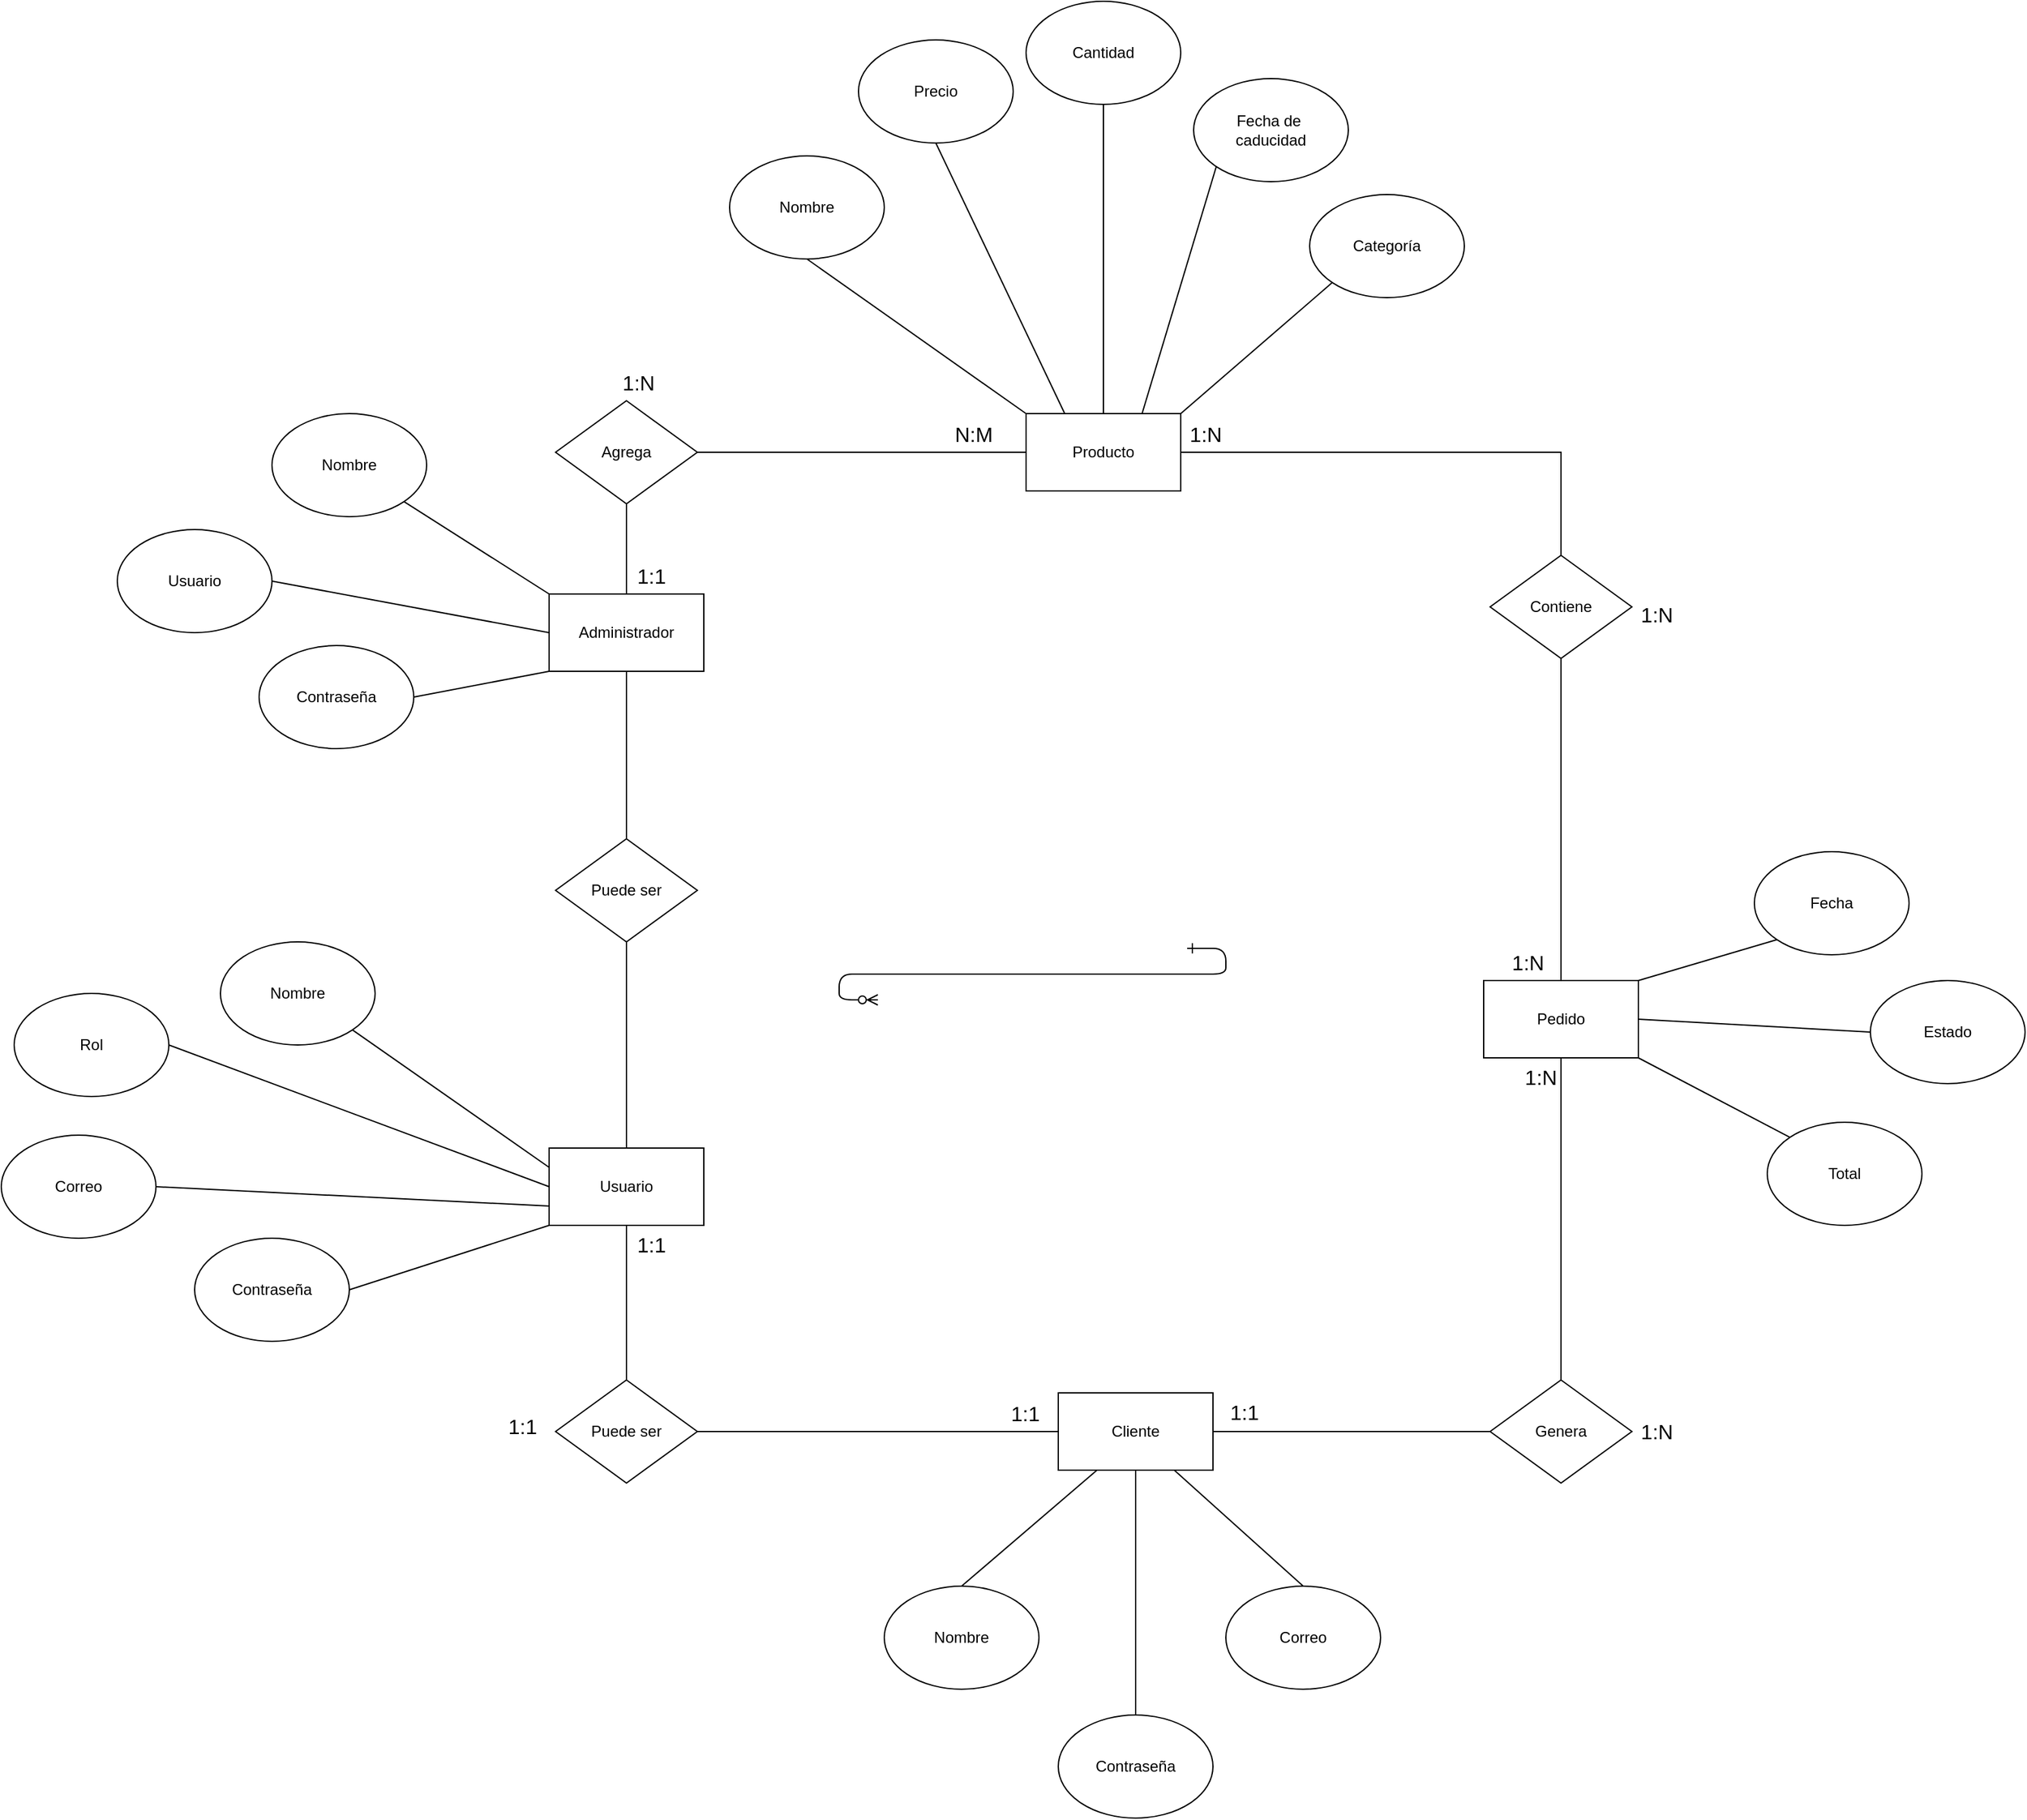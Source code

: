 <mxfile version="26.2.3">
  <diagram id="R2lEEEUBdFMjLlhIrx00" name="Page-1">
    <mxGraphModel dx="2240" dy="2350" grid="1" gridSize="10" guides="1" tooltips="1" connect="1" arrows="1" fold="1" page="1" pageScale="1" pageWidth="850" pageHeight="1100" math="0" shadow="0" extFonts="Permanent Marker^https://fonts.googleapis.com/css?family=Permanent+Marker">
      <root>
        <mxCell id="0" />
        <mxCell id="1" parent="0" />
        <mxCell id="C-vyLk0tnHw3VtMMgP7b-12" value="" style="edgeStyle=entityRelationEdgeStyle;endArrow=ERzeroToMany;startArrow=ERone;endFill=1;startFill=0;" parent="1" target="C-vyLk0tnHw3VtMMgP7b-17" edge="1">
          <mxGeometry width="100" height="100" relative="1" as="geometry">
            <mxPoint x="700" y="165" as="sourcePoint" />
            <mxPoint x="460" y="205" as="targetPoint" />
          </mxGeometry>
        </mxCell>
        <mxCell id="_R7zqvbn6KATP0oBW9_8-1" value="Cliente" style="rounded=0;whiteSpace=wrap;html=1;" vertex="1" parent="1">
          <mxGeometry x="600" y="510" width="120" height="60" as="geometry" />
        </mxCell>
        <mxCell id="_R7zqvbn6KATP0oBW9_8-2" value="Pedido" style="rounded=0;whiteSpace=wrap;html=1;" vertex="1" parent="1">
          <mxGeometry x="930" y="190" width="120" height="60" as="geometry" />
        </mxCell>
        <mxCell id="_R7zqvbn6KATP0oBW9_8-3" value="Administrador" style="rounded=0;whiteSpace=wrap;html=1;" vertex="1" parent="1">
          <mxGeometry x="205" y="-110" width="120" height="60" as="geometry" />
        </mxCell>
        <mxCell id="_R7zqvbn6KATP0oBW9_8-4" value="Producto" style="rounded=0;whiteSpace=wrap;html=1;" vertex="1" parent="1">
          <mxGeometry x="575" y="-250" width="120" height="60" as="geometry" />
        </mxCell>
        <mxCell id="_R7zqvbn6KATP0oBW9_8-5" value="Usuario" style="rounded=0;whiteSpace=wrap;html=1;" vertex="1" parent="1">
          <mxGeometry x="205" y="320" width="120" height="60" as="geometry" />
        </mxCell>
        <mxCell id="_R7zqvbn6KATP0oBW9_8-6" value="Genera" style="rhombus;whiteSpace=wrap;html=1;" vertex="1" parent="1">
          <mxGeometry x="935" y="500" width="110" height="80" as="geometry" />
        </mxCell>
        <mxCell id="_R7zqvbn6KATP0oBW9_8-8" value="Contiene" style="rhombus;whiteSpace=wrap;html=1;" vertex="1" parent="1">
          <mxGeometry x="935" y="-140" width="110" height="80" as="geometry" />
        </mxCell>
        <mxCell id="_R7zqvbn6KATP0oBW9_8-10" value="Puede ser" style="rhombus;whiteSpace=wrap;html=1;" vertex="1" parent="1">
          <mxGeometry x="210" y="500" width="110" height="80" as="geometry" />
        </mxCell>
        <mxCell id="_R7zqvbn6KATP0oBW9_8-11" value="Puede ser" style="rhombus;whiteSpace=wrap;html=1;" vertex="1" parent="1">
          <mxGeometry x="210" y="80" width="110" height="80" as="geometry" />
        </mxCell>
        <mxCell id="_R7zqvbn6KATP0oBW9_8-15" value="Agrega" style="rhombus;whiteSpace=wrap;html=1;" vertex="1" parent="1">
          <mxGeometry x="210" y="-260" width="110" height="80" as="geometry" />
        </mxCell>
        <mxCell id="_R7zqvbn6KATP0oBW9_8-16" value="" style="endArrow=none;html=1;rounded=0;fontSize=12;startSize=8;endSize=8;curved=1;entryX=0;entryY=0.5;entryDx=0;entryDy=0;exitX=1;exitY=0.5;exitDx=0;exitDy=0;" edge="1" parent="1" source="_R7zqvbn6KATP0oBW9_8-10" target="_R7zqvbn6KATP0oBW9_8-1">
          <mxGeometry width="50" height="50" relative="1" as="geometry">
            <mxPoint x="390" y="600" as="sourcePoint" />
            <mxPoint x="440" y="550" as="targetPoint" />
          </mxGeometry>
        </mxCell>
        <mxCell id="_R7zqvbn6KATP0oBW9_8-17" value="" style="endArrow=none;html=1;rounded=0;fontSize=12;startSize=8;endSize=8;curved=1;entryX=0.5;entryY=1;entryDx=0;entryDy=0;exitX=0.5;exitY=0;exitDx=0;exitDy=0;" edge="1" parent="1" source="_R7zqvbn6KATP0oBW9_8-10" target="_R7zqvbn6KATP0oBW9_8-5">
          <mxGeometry width="50" height="50" relative="1" as="geometry">
            <mxPoint x="390" y="600" as="sourcePoint" />
            <mxPoint x="440" y="550" as="targetPoint" />
          </mxGeometry>
        </mxCell>
        <mxCell id="_R7zqvbn6KATP0oBW9_8-18" value="" style="endArrow=none;html=1;rounded=0;fontSize=12;startSize=8;endSize=8;curved=1;entryX=0.5;entryY=1;entryDx=0;entryDy=0;exitX=0.5;exitY=0;exitDx=0;exitDy=0;" edge="1" parent="1" source="_R7zqvbn6KATP0oBW9_8-11" target="_R7zqvbn6KATP0oBW9_8-3">
          <mxGeometry width="50" height="50" relative="1" as="geometry">
            <mxPoint x="390" y="600" as="sourcePoint" />
            <mxPoint x="440" y="550" as="targetPoint" />
          </mxGeometry>
        </mxCell>
        <mxCell id="_R7zqvbn6KATP0oBW9_8-19" value="" style="endArrow=none;html=1;rounded=0;fontSize=12;startSize=8;endSize=8;curved=1;entryX=0.5;entryY=1;entryDx=0;entryDy=0;exitX=0.5;exitY=0;exitDx=0;exitDy=0;" edge="1" parent="1" source="_R7zqvbn6KATP0oBW9_8-5" target="_R7zqvbn6KATP0oBW9_8-11">
          <mxGeometry width="50" height="50" relative="1" as="geometry">
            <mxPoint x="390" y="430" as="sourcePoint" />
            <mxPoint x="440" y="380" as="targetPoint" />
          </mxGeometry>
        </mxCell>
        <mxCell id="_R7zqvbn6KATP0oBW9_8-20" value="" style="endArrow=none;html=1;rounded=0;fontSize=12;startSize=8;endSize=8;curved=1;entryX=0.5;entryY=0;entryDx=0;entryDy=0;exitX=0.5;exitY=1;exitDx=0;exitDy=0;" edge="1" parent="1" source="_R7zqvbn6KATP0oBW9_8-2" target="_R7zqvbn6KATP0oBW9_8-6">
          <mxGeometry width="50" height="50" relative="1" as="geometry">
            <mxPoint x="390" y="260" as="sourcePoint" />
            <mxPoint x="440" y="210" as="targetPoint" />
          </mxGeometry>
        </mxCell>
        <mxCell id="_R7zqvbn6KATP0oBW9_8-21" value="" style="endArrow=none;html=1;rounded=0;fontSize=12;startSize=8;endSize=8;curved=1;entryX=1;entryY=0.5;entryDx=0;entryDy=0;exitX=0;exitY=0.5;exitDx=0;exitDy=0;" edge="1" parent="1" source="_R7zqvbn6KATP0oBW9_8-6" target="_R7zqvbn6KATP0oBW9_8-1">
          <mxGeometry width="50" height="50" relative="1" as="geometry">
            <mxPoint x="390" y="430" as="sourcePoint" />
            <mxPoint x="440" y="380" as="targetPoint" />
          </mxGeometry>
        </mxCell>
        <mxCell id="_R7zqvbn6KATP0oBW9_8-22" value="" style="endArrow=none;html=1;rounded=0;fontSize=12;startSize=8;endSize=8;curved=1;entryX=0.5;entryY=1;entryDx=0;entryDy=0;exitX=0.5;exitY=0;exitDx=0;exitDy=0;" edge="1" parent="1" source="_R7zqvbn6KATP0oBW9_8-2" target="_R7zqvbn6KATP0oBW9_8-8">
          <mxGeometry width="50" height="50" relative="1" as="geometry">
            <mxPoint x="390" y="100" as="sourcePoint" />
            <mxPoint x="440" y="50" as="targetPoint" />
          </mxGeometry>
        </mxCell>
        <mxCell id="_R7zqvbn6KATP0oBW9_8-23" value="" style="endArrow=none;html=1;rounded=0;fontSize=12;startSize=8;endSize=8;entryX=0.5;entryY=0;entryDx=0;entryDy=0;exitX=1;exitY=0.5;exitDx=0;exitDy=0;edgeStyle=orthogonalEdgeStyle;" edge="1" parent="1" source="_R7zqvbn6KATP0oBW9_8-4" target="_R7zqvbn6KATP0oBW9_8-8">
          <mxGeometry width="50" height="50" relative="1" as="geometry">
            <mxPoint x="390" y="-70" as="sourcePoint" />
            <mxPoint x="440" y="-120" as="targetPoint" />
          </mxGeometry>
        </mxCell>
        <mxCell id="_R7zqvbn6KATP0oBW9_8-24" value="" style="endArrow=none;html=1;rounded=0;fontSize=12;startSize=8;endSize=8;curved=1;exitX=0.5;exitY=0;exitDx=0;exitDy=0;entryX=0.5;entryY=1;entryDx=0;entryDy=0;" edge="1" parent="1" source="_R7zqvbn6KATP0oBW9_8-3" target="_R7zqvbn6KATP0oBW9_8-15">
          <mxGeometry width="50" height="50" relative="1" as="geometry">
            <mxPoint x="390" y="-70" as="sourcePoint" />
            <mxPoint x="440" y="-120" as="targetPoint" />
          </mxGeometry>
        </mxCell>
        <mxCell id="_R7zqvbn6KATP0oBW9_8-25" value="" style="endArrow=none;html=1;rounded=0;fontSize=12;startSize=8;endSize=8;entryX=0;entryY=0.5;entryDx=0;entryDy=0;exitX=1;exitY=0.5;exitDx=0;exitDy=0;edgeStyle=orthogonalEdgeStyle;" edge="1" parent="1" source="_R7zqvbn6KATP0oBW9_8-15" target="_R7zqvbn6KATP0oBW9_8-4">
          <mxGeometry width="50" height="50" relative="1" as="geometry">
            <mxPoint x="390" y="-70" as="sourcePoint" />
            <mxPoint x="440" y="-120" as="targetPoint" />
            <Array as="points">
              <mxPoint x="565" y="-220" />
            </Array>
          </mxGeometry>
        </mxCell>
        <mxCell id="_R7zqvbn6KATP0oBW9_8-27" value="Precio" style="ellipse;whiteSpace=wrap;html=1;" vertex="1" parent="1">
          <mxGeometry x="445" y="-540" width="120" height="80" as="geometry" />
        </mxCell>
        <mxCell id="_R7zqvbn6KATP0oBW9_8-28" value="Cantidad" style="ellipse;whiteSpace=wrap;html=1;" vertex="1" parent="1">
          <mxGeometry x="575" y="-570" width="120" height="80" as="geometry" />
        </mxCell>
        <mxCell id="_R7zqvbn6KATP0oBW9_8-29" value="Fecha de&amp;nbsp;&lt;div&gt;caducidad&lt;/div&gt;" style="ellipse;whiteSpace=wrap;html=1;" vertex="1" parent="1">
          <mxGeometry x="705" y="-510" width="120" height="80" as="geometry" />
        </mxCell>
        <mxCell id="_R7zqvbn6KATP0oBW9_8-30" value="Categoría" style="ellipse;whiteSpace=wrap;html=1;" vertex="1" parent="1">
          <mxGeometry x="795" y="-420" width="120" height="80" as="geometry" />
        </mxCell>
        <mxCell id="_R7zqvbn6KATP0oBW9_8-31" value="Nombre" style="ellipse;whiteSpace=wrap;html=1;" vertex="1" parent="1">
          <mxGeometry x="345" y="-450" width="120" height="80" as="geometry" />
        </mxCell>
        <mxCell id="_R7zqvbn6KATP0oBW9_8-32" value="" style="endArrow=none;html=1;rounded=0;fontSize=12;startSize=8;endSize=8;curved=1;exitX=0;exitY=0;exitDx=0;exitDy=0;entryX=0.5;entryY=1;entryDx=0;entryDy=0;" edge="1" parent="1" source="_R7zqvbn6KATP0oBW9_8-4" target="_R7zqvbn6KATP0oBW9_8-31">
          <mxGeometry width="50" height="50" relative="1" as="geometry">
            <mxPoint x="600" y="-260" as="sourcePoint" />
            <mxPoint x="650" y="-310" as="targetPoint" />
          </mxGeometry>
        </mxCell>
        <mxCell id="_R7zqvbn6KATP0oBW9_8-33" value="" style="endArrow=none;html=1;rounded=0;fontSize=12;startSize=8;endSize=8;curved=1;entryX=0.5;entryY=1;entryDx=0;entryDy=0;exitX=0.25;exitY=0;exitDx=0;exitDy=0;" edge="1" parent="1" source="_R7zqvbn6KATP0oBW9_8-4" target="_R7zqvbn6KATP0oBW9_8-27">
          <mxGeometry width="50" height="50" relative="1" as="geometry">
            <mxPoint x="600" y="-260" as="sourcePoint" />
            <mxPoint x="650" y="-310" as="targetPoint" />
          </mxGeometry>
        </mxCell>
        <mxCell id="_R7zqvbn6KATP0oBW9_8-34" value="" style="endArrow=none;html=1;rounded=0;fontSize=12;startSize=8;endSize=8;curved=1;entryX=0.5;entryY=1;entryDx=0;entryDy=0;exitX=0.5;exitY=0;exitDx=0;exitDy=0;" edge="1" parent="1" source="_R7zqvbn6KATP0oBW9_8-4" target="_R7zqvbn6KATP0oBW9_8-28">
          <mxGeometry width="50" height="50" relative="1" as="geometry">
            <mxPoint x="600" y="-260" as="sourcePoint" />
            <mxPoint x="640" y="-350" as="targetPoint" />
          </mxGeometry>
        </mxCell>
        <mxCell id="_R7zqvbn6KATP0oBW9_8-35" value="" style="endArrow=none;html=1;rounded=0;fontSize=12;startSize=8;endSize=8;curved=1;entryX=0;entryY=1;entryDx=0;entryDy=0;exitX=0.75;exitY=0;exitDx=0;exitDy=0;" edge="1" parent="1" source="_R7zqvbn6KATP0oBW9_8-4" target="_R7zqvbn6KATP0oBW9_8-29">
          <mxGeometry width="50" height="50" relative="1" as="geometry">
            <mxPoint x="600" y="-260" as="sourcePoint" />
            <mxPoint x="650" y="-310" as="targetPoint" />
          </mxGeometry>
        </mxCell>
        <mxCell id="_R7zqvbn6KATP0oBW9_8-36" value="" style="endArrow=none;html=1;rounded=0;fontSize=12;startSize=8;endSize=8;curved=1;exitX=1;exitY=0;exitDx=0;exitDy=0;entryX=0;entryY=1;entryDx=0;entryDy=0;" edge="1" parent="1" source="_R7zqvbn6KATP0oBW9_8-4" target="_R7zqvbn6KATP0oBW9_8-30">
          <mxGeometry width="50" height="50" relative="1" as="geometry">
            <mxPoint x="600" y="-260" as="sourcePoint" />
            <mxPoint x="650" y="-310" as="targetPoint" />
          </mxGeometry>
        </mxCell>
        <mxCell id="_R7zqvbn6KATP0oBW9_8-37" value="Nombre" style="ellipse;whiteSpace=wrap;html=1;" vertex="1" parent="1">
          <mxGeometry x="-10" y="-250" width="120" height="80" as="geometry" />
        </mxCell>
        <mxCell id="_R7zqvbn6KATP0oBW9_8-38" value="Usuario" style="ellipse;whiteSpace=wrap;html=1;" vertex="1" parent="1">
          <mxGeometry x="-130" y="-160" width="120" height="80" as="geometry" />
        </mxCell>
        <mxCell id="_R7zqvbn6KATP0oBW9_8-39" value="Contraseña" style="ellipse;whiteSpace=wrap;html=1;" vertex="1" parent="1">
          <mxGeometry x="-20" y="-70" width="120" height="80" as="geometry" />
        </mxCell>
        <mxCell id="_R7zqvbn6KATP0oBW9_8-40" value="Nombre" style="ellipse;whiteSpace=wrap;html=1;" vertex="1" parent="1">
          <mxGeometry x="-50" y="160" width="120" height="80" as="geometry" />
        </mxCell>
        <mxCell id="_R7zqvbn6KATP0oBW9_8-41" value="Correo" style="ellipse;whiteSpace=wrap;html=1;" vertex="1" parent="1">
          <mxGeometry x="-220" y="310" width="120" height="80" as="geometry" />
        </mxCell>
        <mxCell id="_R7zqvbn6KATP0oBW9_8-42" value="Contraseña" style="ellipse;whiteSpace=wrap;html=1;" vertex="1" parent="1">
          <mxGeometry x="-70" y="390" width="120" height="80" as="geometry" />
        </mxCell>
        <mxCell id="_R7zqvbn6KATP0oBW9_8-43" value="Rol" style="ellipse;whiteSpace=wrap;html=1;" vertex="1" parent="1">
          <mxGeometry x="-210" y="200" width="120" height="80" as="geometry" />
        </mxCell>
        <mxCell id="_R7zqvbn6KATP0oBW9_8-44" value="Nombre" style="ellipse;whiteSpace=wrap;html=1;" vertex="1" parent="1">
          <mxGeometry x="465" y="660" width="120" height="80" as="geometry" />
        </mxCell>
        <mxCell id="_R7zqvbn6KATP0oBW9_8-45" value="Correo" style="ellipse;whiteSpace=wrap;html=1;" vertex="1" parent="1">
          <mxGeometry x="730" y="660" width="120" height="80" as="geometry" />
        </mxCell>
        <mxCell id="_R7zqvbn6KATP0oBW9_8-46" value="Fecha" style="ellipse;whiteSpace=wrap;html=1;" vertex="1" parent="1">
          <mxGeometry x="1140" y="90" width="120" height="80" as="geometry" />
        </mxCell>
        <mxCell id="_R7zqvbn6KATP0oBW9_8-47" value="Estado" style="ellipse;whiteSpace=wrap;html=1;" vertex="1" parent="1">
          <mxGeometry x="1230" y="190" width="120" height="80" as="geometry" />
        </mxCell>
        <mxCell id="_R7zqvbn6KATP0oBW9_8-48" value="Total" style="ellipse;whiteSpace=wrap;html=1;" vertex="1" parent="1">
          <mxGeometry x="1150" y="300" width="120" height="80" as="geometry" />
        </mxCell>
        <mxCell id="_R7zqvbn6KATP0oBW9_8-50" value="Contraseña" style="ellipse;whiteSpace=wrap;html=1;" vertex="1" parent="1">
          <mxGeometry x="600" y="760" width="120" height="80" as="geometry" />
        </mxCell>
        <mxCell id="_R7zqvbn6KATP0oBW9_8-51" value="" style="endArrow=none;html=1;rounded=0;fontSize=12;startSize=8;endSize=8;curved=1;entryX=0.25;entryY=1;entryDx=0;entryDy=0;exitX=0.5;exitY=0;exitDx=0;exitDy=0;" edge="1" parent="1" source="_R7zqvbn6KATP0oBW9_8-44" target="_R7zqvbn6KATP0oBW9_8-1">
          <mxGeometry width="50" height="50" relative="1" as="geometry">
            <mxPoint x="640" y="710" as="sourcePoint" />
            <mxPoint x="690" y="660" as="targetPoint" />
          </mxGeometry>
        </mxCell>
        <mxCell id="_R7zqvbn6KATP0oBW9_8-52" value="" style="endArrow=none;html=1;rounded=0;fontSize=12;startSize=8;endSize=8;curved=1;entryX=0.5;entryY=1;entryDx=0;entryDy=0;exitX=0.5;exitY=0;exitDx=0;exitDy=0;" edge="1" parent="1" source="_R7zqvbn6KATP0oBW9_8-50" target="_R7zqvbn6KATP0oBW9_8-1">
          <mxGeometry width="50" height="50" relative="1" as="geometry">
            <mxPoint x="640" y="710" as="sourcePoint" />
            <mxPoint x="690" y="660" as="targetPoint" />
          </mxGeometry>
        </mxCell>
        <mxCell id="_R7zqvbn6KATP0oBW9_8-53" value="" style="endArrow=none;html=1;rounded=0;fontSize=12;startSize=8;endSize=8;curved=1;entryX=0.75;entryY=1;entryDx=0;entryDy=0;exitX=0.5;exitY=0;exitDx=0;exitDy=0;" edge="1" parent="1" source="_R7zqvbn6KATP0oBW9_8-45" target="_R7zqvbn6KATP0oBW9_8-1">
          <mxGeometry width="50" height="50" relative="1" as="geometry">
            <mxPoint x="640" y="710" as="sourcePoint" />
            <mxPoint x="690" y="660" as="targetPoint" />
          </mxGeometry>
        </mxCell>
        <mxCell id="_R7zqvbn6KATP0oBW9_8-54" value="" style="endArrow=none;html=1;rounded=0;fontSize=12;startSize=8;endSize=8;curved=1;entryX=0;entryY=0.25;entryDx=0;entryDy=0;exitX=1;exitY=1;exitDx=0;exitDy=0;" edge="1" parent="1" source="_R7zqvbn6KATP0oBW9_8-40" target="_R7zqvbn6KATP0oBW9_8-5">
          <mxGeometry width="50" height="50" relative="1" as="geometry">
            <mxPoint x="-10" y="310" as="sourcePoint" />
            <mxPoint x="40" y="260" as="targetPoint" />
          </mxGeometry>
        </mxCell>
        <mxCell id="_R7zqvbn6KATP0oBW9_8-55" value="" style="endArrow=none;html=1;rounded=0;fontSize=12;startSize=8;endSize=8;curved=1;entryX=0;entryY=0.5;entryDx=0;entryDy=0;exitX=1;exitY=0.5;exitDx=0;exitDy=0;" edge="1" parent="1" source="_R7zqvbn6KATP0oBW9_8-43" target="_R7zqvbn6KATP0oBW9_8-5">
          <mxGeometry width="50" height="50" relative="1" as="geometry">
            <mxPoint x="-10" y="310" as="sourcePoint" />
            <mxPoint x="40" y="260" as="targetPoint" />
          </mxGeometry>
        </mxCell>
        <mxCell id="_R7zqvbn6KATP0oBW9_8-56" value="" style="endArrow=none;html=1;rounded=0;fontSize=12;startSize=8;endSize=8;curved=1;entryX=0;entryY=0.75;entryDx=0;entryDy=0;exitX=1;exitY=0.5;exitDx=0;exitDy=0;" edge="1" parent="1" source="_R7zqvbn6KATP0oBW9_8-41" target="_R7zqvbn6KATP0oBW9_8-5">
          <mxGeometry width="50" height="50" relative="1" as="geometry">
            <mxPoint x="-10" y="310" as="sourcePoint" />
            <mxPoint x="40" y="260" as="targetPoint" />
          </mxGeometry>
        </mxCell>
        <mxCell id="_R7zqvbn6KATP0oBW9_8-57" value="" style="endArrow=none;html=1;rounded=0;fontSize=12;startSize=8;endSize=8;curved=1;entryX=0;entryY=1;entryDx=0;entryDy=0;exitX=1;exitY=0.5;exitDx=0;exitDy=0;" edge="1" parent="1" source="_R7zqvbn6KATP0oBW9_8-42" target="_R7zqvbn6KATP0oBW9_8-5">
          <mxGeometry width="50" height="50" relative="1" as="geometry">
            <mxPoint x="-10" y="310" as="sourcePoint" />
            <mxPoint x="40" y="260" as="targetPoint" />
          </mxGeometry>
        </mxCell>
        <mxCell id="_R7zqvbn6KATP0oBW9_8-58" value="" style="endArrow=none;html=1;rounded=0;fontSize=12;startSize=8;endSize=8;curved=1;entryX=0;entryY=0;entryDx=0;entryDy=0;exitX=1;exitY=1;exitDx=0;exitDy=0;" edge="1" parent="1" source="_R7zqvbn6KATP0oBW9_8-37" target="_R7zqvbn6KATP0oBW9_8-3">
          <mxGeometry width="50" height="50" relative="1" as="geometry">
            <mxPoint x="-10" y="-230" as="sourcePoint" />
            <mxPoint x="40" y="-280" as="targetPoint" />
          </mxGeometry>
        </mxCell>
        <mxCell id="_R7zqvbn6KATP0oBW9_8-59" value="" style="endArrow=none;html=1;rounded=0;fontSize=12;startSize=8;endSize=8;curved=1;entryX=0;entryY=0.5;entryDx=0;entryDy=0;exitX=1;exitY=0.5;exitDx=0;exitDy=0;" edge="1" parent="1" source="_R7zqvbn6KATP0oBW9_8-38" target="_R7zqvbn6KATP0oBW9_8-3">
          <mxGeometry width="50" height="50" relative="1" as="geometry">
            <mxPoint x="-10" y="-230" as="sourcePoint" />
            <mxPoint x="40" y="-280" as="targetPoint" />
          </mxGeometry>
        </mxCell>
        <mxCell id="_R7zqvbn6KATP0oBW9_8-60" value="" style="endArrow=none;html=1;rounded=0;fontSize=12;startSize=8;endSize=8;curved=1;entryX=0;entryY=1;entryDx=0;entryDy=0;exitX=1;exitY=0.5;exitDx=0;exitDy=0;" edge="1" parent="1" source="_R7zqvbn6KATP0oBW9_8-39" target="_R7zqvbn6KATP0oBW9_8-3">
          <mxGeometry width="50" height="50" relative="1" as="geometry">
            <mxPoint x="-10" y="-230" as="sourcePoint" />
            <mxPoint x="40" y="-280" as="targetPoint" />
          </mxGeometry>
        </mxCell>
        <mxCell id="_R7zqvbn6KATP0oBW9_8-61" value="" style="endArrow=none;html=1;rounded=0;fontSize=12;startSize=8;endSize=8;curved=1;entryX=0;entryY=0;entryDx=0;entryDy=0;exitX=1;exitY=1;exitDx=0;exitDy=0;" edge="1" parent="1" source="_R7zqvbn6KATP0oBW9_8-2" target="_R7zqvbn6KATP0oBW9_8-48">
          <mxGeometry width="50" height="50" relative="1" as="geometry">
            <mxPoint x="1050" y="260" as="sourcePoint" />
            <mxPoint x="1250" y="120" as="targetPoint" />
          </mxGeometry>
        </mxCell>
        <mxCell id="_R7zqvbn6KATP0oBW9_8-62" value="" style="endArrow=none;html=1;rounded=0;fontSize=12;startSize=8;endSize=8;curved=1;exitX=1;exitY=0.5;exitDx=0;exitDy=0;entryX=0;entryY=0.5;entryDx=0;entryDy=0;" edge="1" parent="1" source="_R7zqvbn6KATP0oBW9_8-2" target="_R7zqvbn6KATP0oBW9_8-47">
          <mxGeometry width="50" height="50" relative="1" as="geometry">
            <mxPoint x="1200" y="170" as="sourcePoint" />
            <mxPoint x="1250" y="120" as="targetPoint" />
          </mxGeometry>
        </mxCell>
        <mxCell id="_R7zqvbn6KATP0oBW9_8-63" value="" style="endArrow=none;html=1;rounded=0;fontSize=12;startSize=8;endSize=8;curved=1;exitX=1;exitY=0;exitDx=0;exitDy=0;entryX=0;entryY=1;entryDx=0;entryDy=0;" edge="1" parent="1" source="_R7zqvbn6KATP0oBW9_8-2" target="_R7zqvbn6KATP0oBW9_8-46">
          <mxGeometry width="50" height="50" relative="1" as="geometry">
            <mxPoint x="1200" y="170" as="sourcePoint" />
            <mxPoint x="1250" y="120" as="targetPoint" />
          </mxGeometry>
        </mxCell>
        <mxCell id="_R7zqvbn6KATP0oBW9_8-64" value="1:1" style="text;html=1;align=center;verticalAlign=middle;resizable=0;points=[];autosize=1;strokeColor=none;fillColor=none;fontSize=16;" vertex="1" parent="1">
          <mxGeometry x="259" y="-139" width="50" height="30" as="geometry" />
        </mxCell>
        <mxCell id="_R7zqvbn6KATP0oBW9_8-65" value="N:M" style="text;html=1;align=center;verticalAlign=middle;resizable=0;points=[];autosize=1;strokeColor=none;fillColor=none;fontSize=16;" vertex="1" parent="1">
          <mxGeometry x="509" y="-249" width="50" height="30" as="geometry" />
        </mxCell>
        <mxCell id="_R7zqvbn6KATP0oBW9_8-66" value="1:N" style="text;html=1;align=center;verticalAlign=middle;resizable=0;points=[];autosize=1;strokeColor=none;fillColor=none;fontSize=16;" vertex="1" parent="1">
          <mxGeometry x="249" y="-289" width="50" height="30" as="geometry" />
        </mxCell>
        <mxCell id="_R7zqvbn6KATP0oBW9_8-68" value="1:N" style="text;html=1;align=center;verticalAlign=middle;resizable=0;points=[];autosize=1;strokeColor=none;fillColor=none;fontSize=16;" vertex="1" parent="1">
          <mxGeometry x="939" y="161" width="50" height="30" as="geometry" />
        </mxCell>
        <mxCell id="_R7zqvbn6KATP0oBW9_8-69" value="1:N" style="text;html=1;align=center;verticalAlign=middle;resizable=0;points=[];autosize=1;strokeColor=none;fillColor=none;fontSize=16;" vertex="1" parent="1">
          <mxGeometry x="689" y="-249" width="50" height="30" as="geometry" />
        </mxCell>
        <mxCell id="_R7zqvbn6KATP0oBW9_8-70" value="1:N" style="text;html=1;align=center;verticalAlign=middle;resizable=0;points=[];autosize=1;strokeColor=none;fillColor=none;fontSize=16;" vertex="1" parent="1">
          <mxGeometry x="1039" y="-109" width="50" height="30" as="geometry" />
        </mxCell>
        <mxCell id="_R7zqvbn6KATP0oBW9_8-71" value="1:1" style="text;html=1;align=center;verticalAlign=middle;resizable=0;points=[];autosize=1;strokeColor=none;fillColor=none;fontSize=16;" vertex="1" parent="1">
          <mxGeometry x="719" y="510" width="50" height="30" as="geometry" />
        </mxCell>
        <mxCell id="_R7zqvbn6KATP0oBW9_8-72" value="1:N" style="text;html=1;align=center;verticalAlign=middle;resizable=0;points=[];autosize=1;strokeColor=none;fillColor=none;fontSize=16;" vertex="1" parent="1">
          <mxGeometry x="949" y="250" width="50" height="30" as="geometry" />
        </mxCell>
        <mxCell id="_R7zqvbn6KATP0oBW9_8-73" value="1:N" style="text;html=1;align=center;verticalAlign=middle;resizable=0;points=[];autosize=1;strokeColor=none;fillColor=none;fontSize=16;" vertex="1" parent="1">
          <mxGeometry x="1039" y="525" width="50" height="30" as="geometry" />
        </mxCell>
        <mxCell id="_R7zqvbn6KATP0oBW9_8-74" value="1:1" style="text;html=1;align=center;verticalAlign=middle;resizable=0;points=[];autosize=1;strokeColor=none;fillColor=none;fontSize=16;" vertex="1" parent="1">
          <mxGeometry x="549" y="511" width="50" height="30" as="geometry" />
        </mxCell>
        <mxCell id="_R7zqvbn6KATP0oBW9_8-75" value="1:1" style="text;html=1;align=center;verticalAlign=middle;resizable=0;points=[];autosize=1;strokeColor=none;fillColor=none;fontSize=16;" vertex="1" parent="1">
          <mxGeometry x="259" y="380" width="50" height="30" as="geometry" />
        </mxCell>
        <mxCell id="_R7zqvbn6KATP0oBW9_8-76" value="1:1" style="text;html=1;align=center;verticalAlign=middle;resizable=0;points=[];autosize=1;strokeColor=none;fillColor=none;fontSize=16;" vertex="1" parent="1">
          <mxGeometry x="159" y="521" width="50" height="30" as="geometry" />
        </mxCell>
      </root>
    </mxGraphModel>
  </diagram>
</mxfile>
